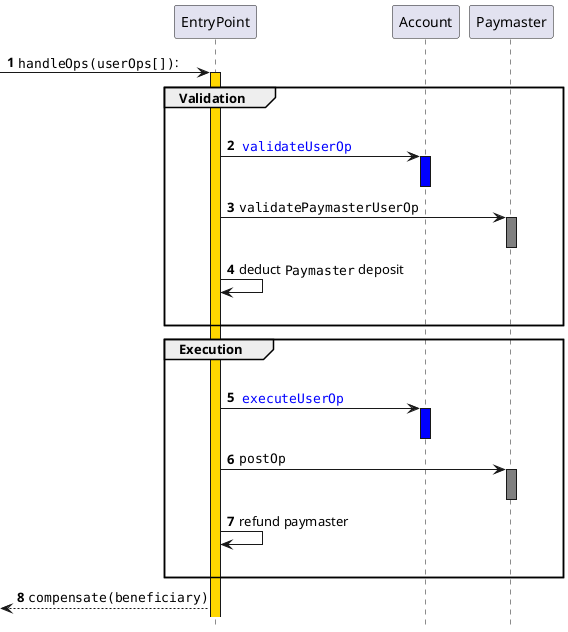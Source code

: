 @startuml
autonumber
participant "EntryPoint" as ep
participant "Account" as account
participant "Paymaster" as pm
[->ep++ #gold: ""handleOps(userOps[])"":
group Validation
|||
ep->account++ #blue: <font color=blue> ""validateUserOp""
deactivate account
ep->pm++ #gray: ""validatePaymasterUserOp""
deactivate pm
ep->ep: deduct ""Paymaster"" deposit
|||
end
group Execution
|||
ep->account++ #blue: <font color=blue> ""executeUserOp""
    deactivate account
ep->pm++ #gray: ""postOp""
    deactivate pm
ep->ep: refund paymaster
|||
end
ep-->[: ""compensate(beneficiary)""
hide footbox
